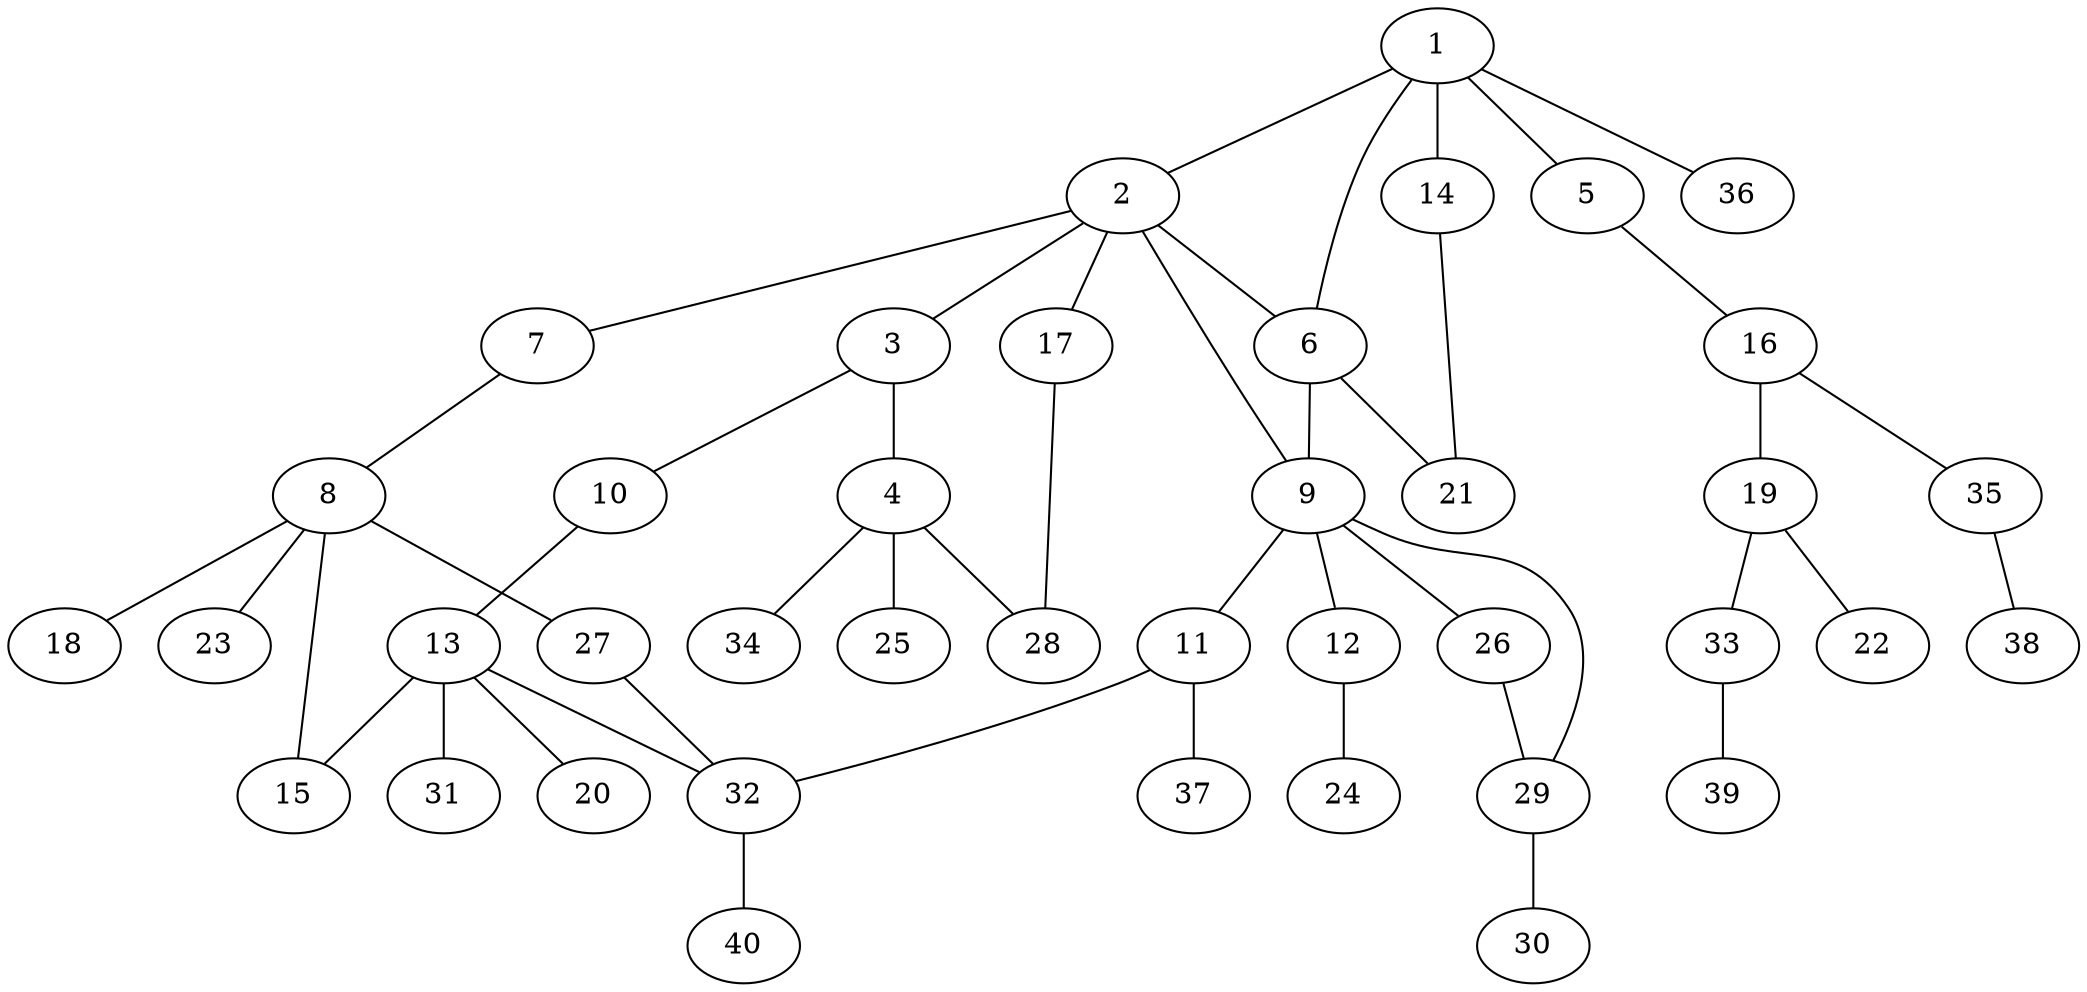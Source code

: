 graph graphname {1--2
1--5
1--6
1--14
1--36
2--3
2--6
2--7
2--9
2--17
3--4
3--10
4--25
4--28
4--34
5--16
6--9
6--21
7--8
8--15
8--18
8--23
8--27
9--11
9--12
9--26
9--29
10--13
11--32
11--37
12--24
13--15
13--20
13--31
13--32
14--21
16--19
16--35
17--28
19--22
19--33
26--29
27--32
29--30
32--40
33--39
35--38
}